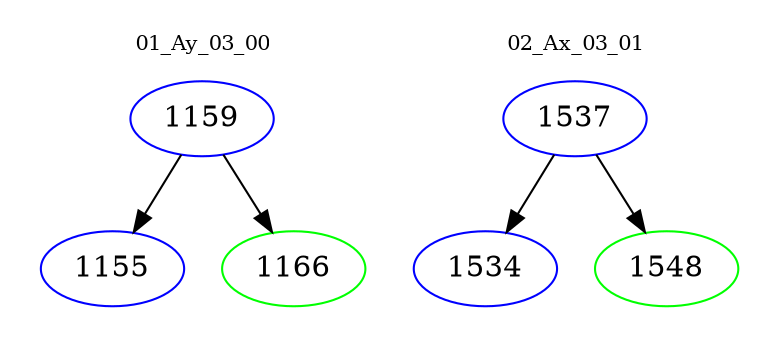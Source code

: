 digraph{
subgraph cluster_0 {
color = white
label = "01_Ay_03_00";
fontsize=10;
T0_1159 [label="1159", color="blue"]
T0_1159 -> T0_1155 [color="black"]
T0_1155 [label="1155", color="blue"]
T0_1159 -> T0_1166 [color="black"]
T0_1166 [label="1166", color="green"]
}
subgraph cluster_1 {
color = white
label = "02_Ax_03_01";
fontsize=10;
T1_1537 [label="1537", color="blue"]
T1_1537 -> T1_1534 [color="black"]
T1_1534 [label="1534", color="blue"]
T1_1537 -> T1_1548 [color="black"]
T1_1548 [label="1548", color="green"]
}
}
